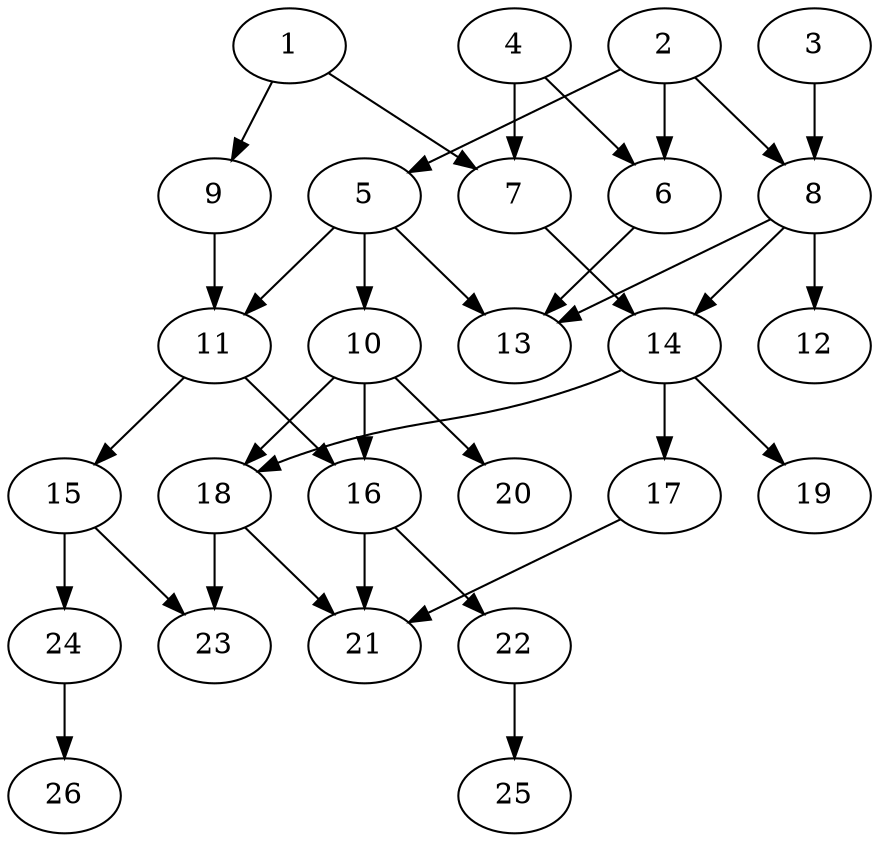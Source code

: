 // DAG (tier=2-normal, mode=compute, n=26, ccr=0.395, fat=0.509, density=0.511, regular=0.517, jump=0.148, mindata=524288, maxdata=8388608)
// DAG automatically generated by daggen at Sun Aug 24 16:33:33 2025
// /home/ermia/Project/Environments/daggen/bin/daggen --dot --ccr 0.395 --fat 0.509 --regular 0.517 --density 0.511 --jump 0.148 --mindata 524288 --maxdata 8388608 -n 26 
digraph G {
  1 [size="1304346953580019712", alpha="0.05", expect_size="652173476790009856"]
  1 -> 7 [size ="9550337933312"]
  1 -> 9 [size ="9550337933312"]
  2 [size="53685714130405687296", alpha="0.18", expect_size="26842857065202843648"]
  2 -> 5 [size ="113848979816448"]
  2 -> 6 [size ="113848979816448"]
  2 -> 8 [size ="113848979816448"]
  3 [size="8522167392805320", alpha="0.19", expect_size="4261083696402660"]
  3 -> 8 [size ="334213417009152"]
  4 [size="27565502758912000000", alpha="0.16", expect_size="13782751379456000000"]
  4 -> 6 [size ="73001861120000"]
  4 -> 7 [size ="73001861120000"]
  5 [size="31396243886791904", alpha="0.01", expect_size="15698121943395952"]
  5 -> 10 [size ="554460984115200"]
  5 -> 11 [size ="554460984115200"]
  5 -> 13 [size ="554460984115200"]
  6 [size="1693397096759033856", alpha="0.02", expect_size="846698548379516928"]
  6 -> 13 [size ="11365691424768"]
  7 [size="359007151516772736", alpha="0.03", expect_size="179503575758386368"]
  7 -> 14 [size ="247975381041152"]
  8 [size="17347267630305640448", alpha="0.07", expect_size="8673633815152820224"]
  8 -> 12 [size ="53609781788672"]
  8 -> 13 [size ="53609781788672"]
  8 -> 14 [size ="53609781788672"]
  9 [size="3786114977845265", alpha="0.19", expect_size="1893057488922632"]
  9 -> 11 [size ="182711339712512"]
  10 [size="227663966413078396928", alpha="0.09", expect_size="113831983206539198464"]
  10 -> 16 [size ="298276830052352"]
  10 -> 18 [size ="298276830052352"]
  10 -> 20 [size ="298276830052352"]
  11 [size="298978124861800448", alpha="0.07", expect_size="149489062430900224"]
  11 -> 15 [size ="3576977948672"]
  11 -> 16 [size ="3576977948672"]
  12 [size="19054770416779044", alpha="0.19", expect_size="9527385208389522"]
  13 [size="184502059390763104", alpha="0.09", expect_size="92251029695381552"]
  14 [size="177173614611780448", alpha="0.07", expect_size="88586807305890224"]
  14 -> 17 [size ="292304476700672"]
  14 -> 18 [size ="292304476700672"]
  14 -> 19 [size ="292304476700672"]
  15 [size="147821315916169888", alpha="0.16", expect_size="73910657958084944"]
  15 -> 23 [size ="176886080602112"]
  15 -> 24 [size ="176886080602112"]
  16 [size="34107042316798656512", alpha="0.18", expect_size="17053521158399328256"]
  16 -> 21 [size ="84136807104512"]
  16 -> 22 [size ="84136807104512"]
  17 [size="17638540362279966", alpha="0.10", expect_size="8819270181139983"]
  17 -> 21 [size ="364190753619968"]
  18 [size="58825381328933879808", alpha="0.09", expect_size="29412690664466939904"]
  18 -> 21 [size ="121004026232832"]
  18 -> 23 [size ="121004026232832"]
  19 [size="224480352022091648", alpha="0.10", expect_size="112240176011045824"]
  20 [size="1247154091523995136", alpha="0.05", expect_size="623577045761997568"]
  21 [size="319260745324994816", alpha="0.06", expect_size="159630372662497408"]
  22 [size="118302509986392047616", alpha="0.02", expect_size="59151254993196023808"]
  22 -> 25 [size ="192790646489088"]
  23 [size="91731389776595440", alpha="0.16", expect_size="45865694888297720"]
  24 [size="224358483514984759296", alpha="0.10", expect_size="112179241757492379648"]
  24 -> 26 [size ="295382651240448"]
  25 [size="533024926820222080", alpha="0.03", expect_size="266512463410111040"]
  26 [size="2132180947274928", alpha="0.14", expect_size="1066090473637464"]
}